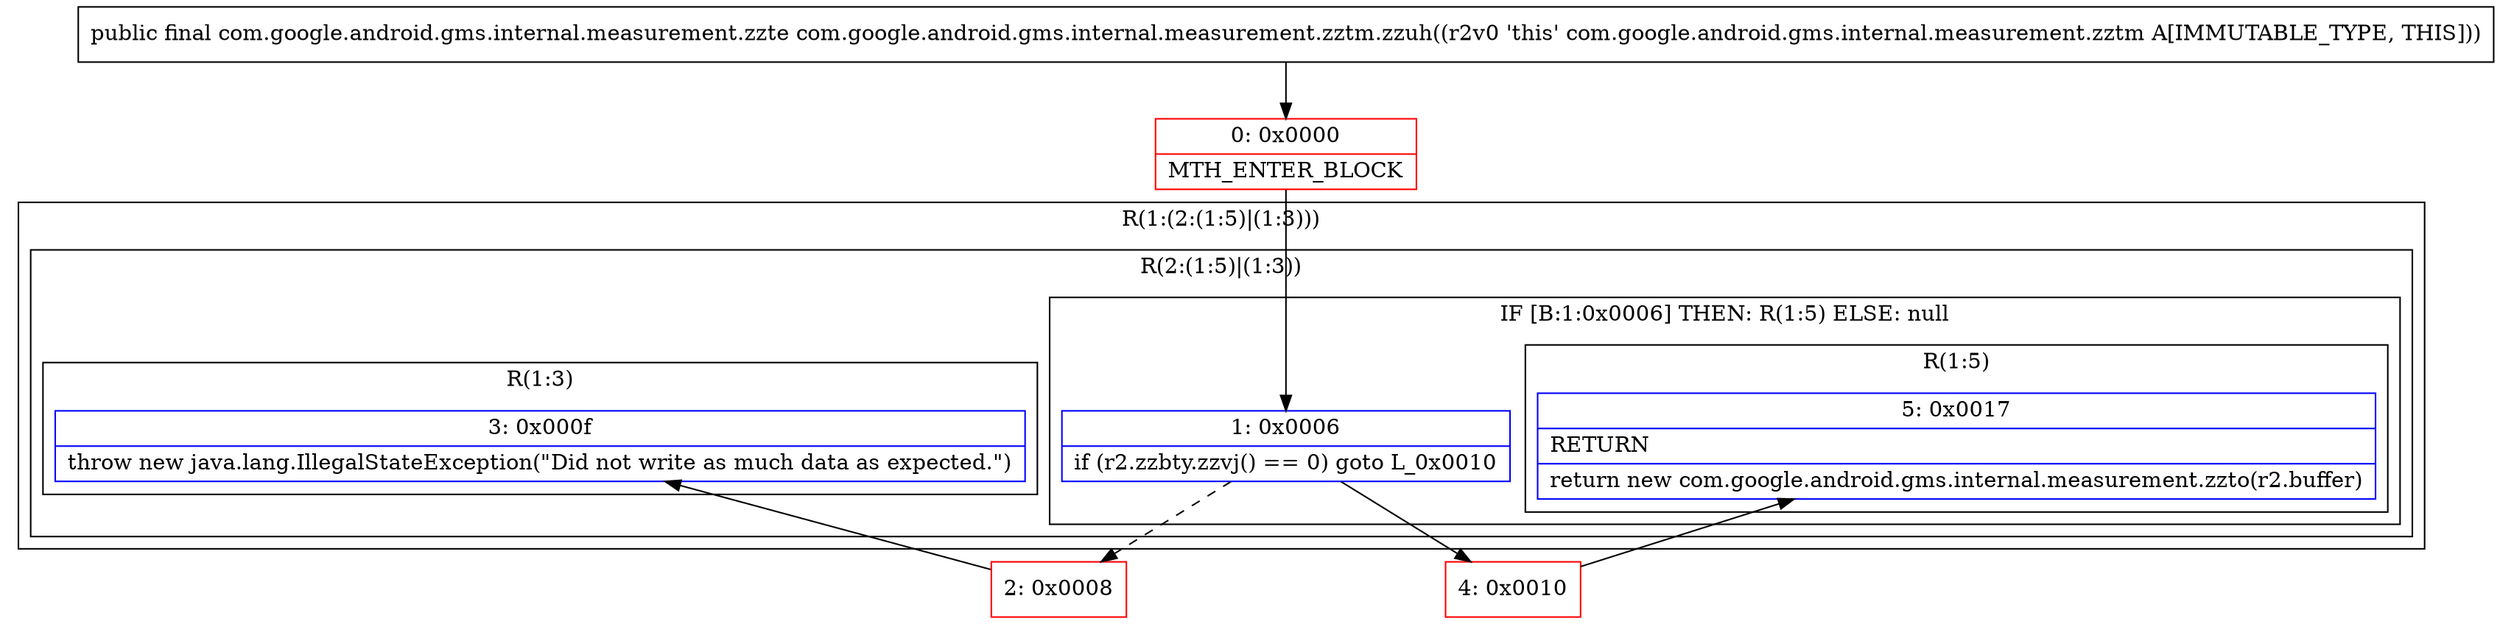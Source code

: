 digraph "CFG forcom.google.android.gms.internal.measurement.zztm.zzuh()Lcom\/google\/android\/gms\/internal\/measurement\/zzte;" {
subgraph cluster_Region_257535622 {
label = "R(1:(2:(1:5)|(1:3)))";
node [shape=record,color=blue];
subgraph cluster_Region_1621185584 {
label = "R(2:(1:5)|(1:3))";
node [shape=record,color=blue];
subgraph cluster_IfRegion_1830019371 {
label = "IF [B:1:0x0006] THEN: R(1:5) ELSE: null";
node [shape=record,color=blue];
Node_1 [shape=record,label="{1\:\ 0x0006|if (r2.zzbty.zzvj() == 0) goto L_0x0010\l}"];
subgraph cluster_Region_281383533 {
label = "R(1:5)";
node [shape=record,color=blue];
Node_5 [shape=record,label="{5\:\ 0x0017|RETURN\l|return new com.google.android.gms.internal.measurement.zzto(r2.buffer)\l}"];
}
}
subgraph cluster_Region_1378493293 {
label = "R(1:3)";
node [shape=record,color=blue];
Node_3 [shape=record,label="{3\:\ 0x000f|throw new java.lang.IllegalStateException(\"Did not write as much data as expected.\")\l}"];
}
}
}
Node_0 [shape=record,color=red,label="{0\:\ 0x0000|MTH_ENTER_BLOCK\l}"];
Node_2 [shape=record,color=red,label="{2\:\ 0x0008}"];
Node_4 [shape=record,color=red,label="{4\:\ 0x0010}"];
MethodNode[shape=record,label="{public final com.google.android.gms.internal.measurement.zzte com.google.android.gms.internal.measurement.zztm.zzuh((r2v0 'this' com.google.android.gms.internal.measurement.zztm A[IMMUTABLE_TYPE, THIS])) }"];
MethodNode -> Node_0;
Node_1 -> Node_2[style=dashed];
Node_1 -> Node_4;
Node_0 -> Node_1;
Node_2 -> Node_3;
Node_4 -> Node_5;
}

